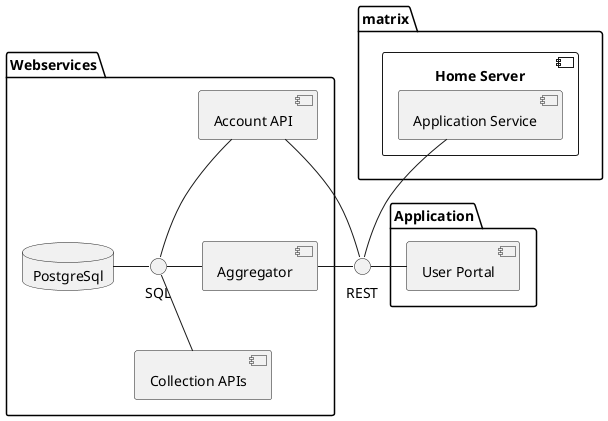 @startuml

package "Webservices" as ws {
  database "PostgreSql" as pg
  interface SQL as sql1
  component "Account API" as acc
  component "Collection APIs" as coll
  component "Aggregator" as agg
}

acc -[hidden]- agg
agg -[hidden]- coll

package "Application" as app {
  component "User Portal" as up
}

package "matrix" as mat {
  component "Home Server" as mhs {
    component "Application Service" as ma
  }
}

interface REST as r1

' DB -> WS
pg -r- sql1
sql1 -u- acc
sql1 -r- agg
sql1 -- coll

' WS -> App
acc -- r1
agg -u- r1
r1 -r- up

' WS -> matrix
r1 -u- ma

@enduml